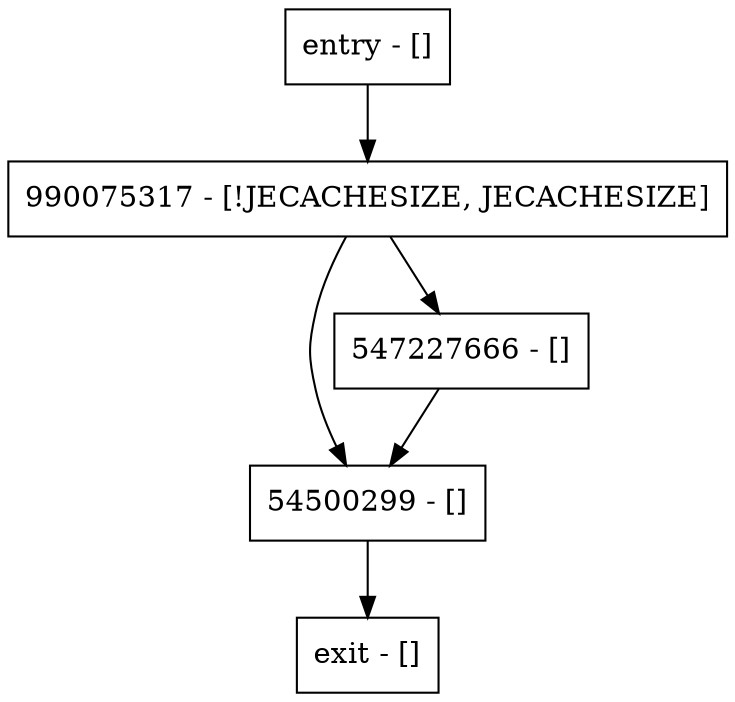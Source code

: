digraph appendLsn {
node [shape=record];
entry [label="entry - []"];
exit [label="exit - []"];
54500299 [label="54500299 - []"];
990075317 [label="990075317 - [!JECACHESIZE, JECACHESIZE]"];
547227666 [label="547227666 - []"];
entry;
exit;
entry -> 990075317;
54500299 -> exit;
990075317 -> 54500299;
990075317 -> 547227666;
547227666 -> 54500299;
}
